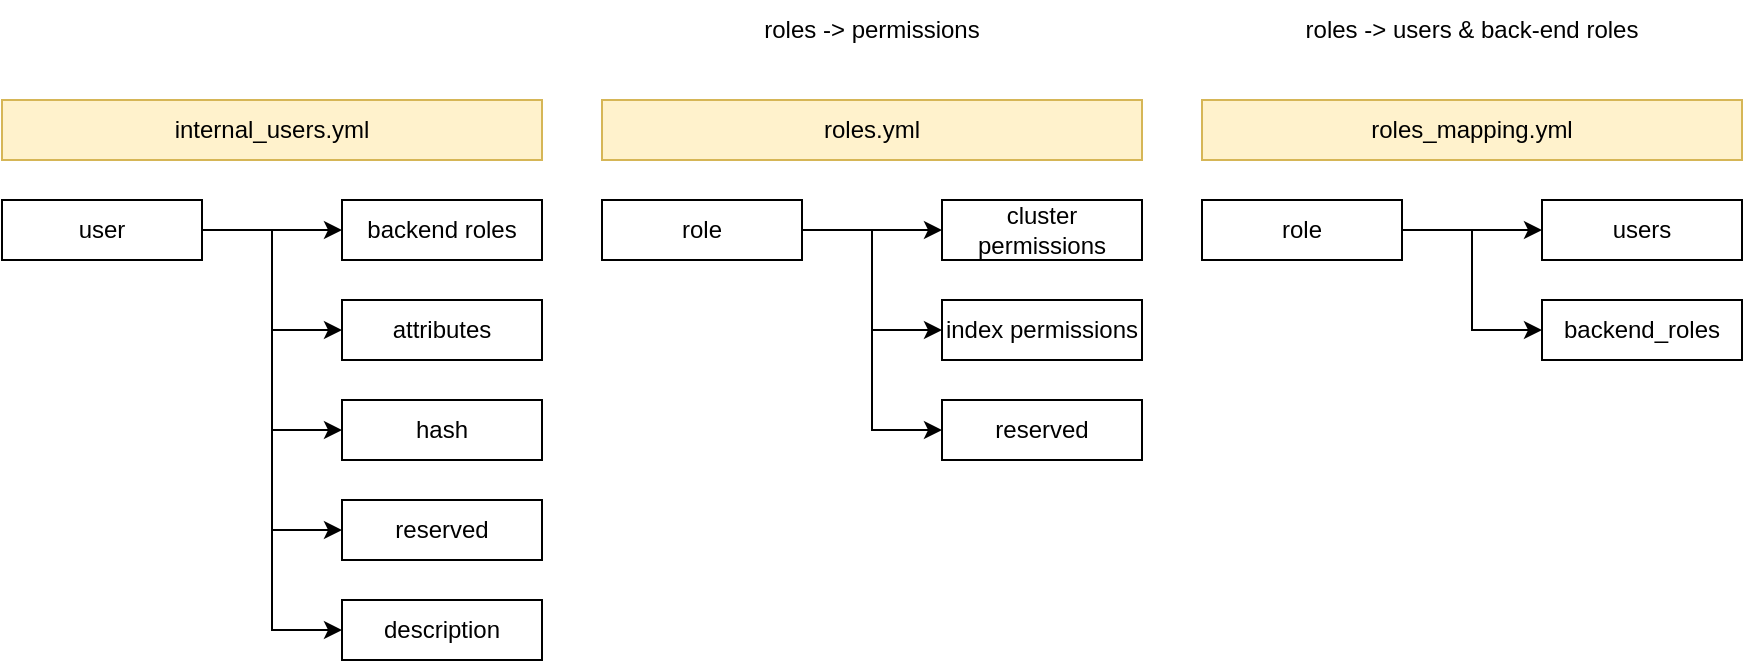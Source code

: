 <mxfile version="24.6.4" type="device">
  <diagram name="Page-1" id="Rwarl7Y5ku8nu6i06Xhg">
    <mxGraphModel dx="1364" dy="843" grid="1" gridSize="10" guides="1" tooltips="1" connect="1" arrows="1" fold="1" page="1" pageScale="1" pageWidth="1169" pageHeight="827" math="0" shadow="0">
      <root>
        <mxCell id="0" />
        <mxCell id="1" parent="0" />
        <mxCell id="8GhN0i_gsUZqHvNfEPgC-14" value="" style="group" vertex="1" connectable="0" parent="1">
          <mxGeometry x="110" y="330" width="270" height="280" as="geometry" />
        </mxCell>
        <mxCell id="8GhN0i_gsUZqHvNfEPgC-1" value="internal_users.yml" style="rounded=0;whiteSpace=wrap;html=1;fillColor=#fff2cc;strokeColor=#d6b656;" vertex="1" parent="8GhN0i_gsUZqHvNfEPgC-14">
          <mxGeometry width="270" height="30" as="geometry" />
        </mxCell>
        <mxCell id="8GhN0i_gsUZqHvNfEPgC-5" style="edgeStyle=orthogonalEdgeStyle;rounded=0;orthogonalLoop=1;jettySize=auto;html=1;exitX=1;exitY=0.5;exitDx=0;exitDy=0;entryX=0;entryY=0.5;entryDx=0;entryDy=0;" edge="1" parent="8GhN0i_gsUZqHvNfEPgC-14" source="8GhN0i_gsUZqHvNfEPgC-2" target="8GhN0i_gsUZqHvNfEPgC-4">
          <mxGeometry relative="1" as="geometry" />
        </mxCell>
        <mxCell id="8GhN0i_gsUZqHvNfEPgC-9" style="edgeStyle=orthogonalEdgeStyle;rounded=0;orthogonalLoop=1;jettySize=auto;html=1;entryX=0;entryY=0.5;entryDx=0;entryDy=0;" edge="1" parent="8GhN0i_gsUZqHvNfEPgC-14" source="8GhN0i_gsUZqHvNfEPgC-2" target="8GhN0i_gsUZqHvNfEPgC-6">
          <mxGeometry relative="1" as="geometry" />
        </mxCell>
        <mxCell id="8GhN0i_gsUZqHvNfEPgC-10" style="edgeStyle=orthogonalEdgeStyle;rounded=0;orthogonalLoop=1;jettySize=auto;html=1;entryX=0;entryY=0.5;entryDx=0;entryDy=0;" edge="1" parent="8GhN0i_gsUZqHvNfEPgC-14" source="8GhN0i_gsUZqHvNfEPgC-2" target="8GhN0i_gsUZqHvNfEPgC-7">
          <mxGeometry relative="1" as="geometry" />
        </mxCell>
        <mxCell id="8GhN0i_gsUZqHvNfEPgC-11" style="edgeStyle=orthogonalEdgeStyle;rounded=0;orthogonalLoop=1;jettySize=auto;html=1;entryX=0;entryY=0.5;entryDx=0;entryDy=0;" edge="1" parent="8GhN0i_gsUZqHvNfEPgC-14" source="8GhN0i_gsUZqHvNfEPgC-2" target="8GhN0i_gsUZqHvNfEPgC-8">
          <mxGeometry relative="1" as="geometry" />
        </mxCell>
        <mxCell id="8GhN0i_gsUZqHvNfEPgC-13" style="edgeStyle=orthogonalEdgeStyle;rounded=0;orthogonalLoop=1;jettySize=auto;html=1;entryX=0;entryY=0.5;entryDx=0;entryDy=0;" edge="1" parent="8GhN0i_gsUZqHvNfEPgC-14" source="8GhN0i_gsUZqHvNfEPgC-2" target="8GhN0i_gsUZqHvNfEPgC-12">
          <mxGeometry relative="1" as="geometry" />
        </mxCell>
        <mxCell id="8GhN0i_gsUZqHvNfEPgC-2" value="user" style="rounded=0;whiteSpace=wrap;html=1;" vertex="1" parent="8GhN0i_gsUZqHvNfEPgC-14">
          <mxGeometry y="50" width="100" height="30" as="geometry" />
        </mxCell>
        <mxCell id="8GhN0i_gsUZqHvNfEPgC-4" value="backend roles" style="rounded=0;whiteSpace=wrap;html=1;" vertex="1" parent="8GhN0i_gsUZqHvNfEPgC-14">
          <mxGeometry x="170" y="50" width="100" height="30" as="geometry" />
        </mxCell>
        <mxCell id="8GhN0i_gsUZqHvNfEPgC-6" value="attributes" style="rounded=0;whiteSpace=wrap;html=1;" vertex="1" parent="8GhN0i_gsUZqHvNfEPgC-14">
          <mxGeometry x="170" y="100" width="100" height="30" as="geometry" />
        </mxCell>
        <mxCell id="8GhN0i_gsUZqHvNfEPgC-7" value="hash" style="rounded=0;whiteSpace=wrap;html=1;" vertex="1" parent="8GhN0i_gsUZqHvNfEPgC-14">
          <mxGeometry x="170" y="150" width="100" height="30" as="geometry" />
        </mxCell>
        <mxCell id="8GhN0i_gsUZqHvNfEPgC-8" value="reserved" style="rounded=0;whiteSpace=wrap;html=1;" vertex="1" parent="8GhN0i_gsUZqHvNfEPgC-14">
          <mxGeometry x="170" y="200" width="100" height="30" as="geometry" />
        </mxCell>
        <mxCell id="8GhN0i_gsUZqHvNfEPgC-12" value="description" style="rounded=0;whiteSpace=wrap;html=1;" vertex="1" parent="8GhN0i_gsUZqHvNfEPgC-14">
          <mxGeometry x="170" y="250" width="100" height="30" as="geometry" />
        </mxCell>
        <mxCell id="8GhN0i_gsUZqHvNfEPgC-28" value="" style="group" vertex="1" connectable="0" parent="1">
          <mxGeometry x="410" y="330" width="270" height="180" as="geometry" />
        </mxCell>
        <mxCell id="8GhN0i_gsUZqHvNfEPgC-16" value="roles.yml" style="rounded=0;whiteSpace=wrap;html=1;fillColor=#fff2cc;strokeColor=#d6b656;container=0;" vertex="1" parent="8GhN0i_gsUZqHvNfEPgC-28">
          <mxGeometry width="270" height="30" as="geometry" />
        </mxCell>
        <mxCell id="8GhN0i_gsUZqHvNfEPgC-17" style="edgeStyle=orthogonalEdgeStyle;rounded=0;orthogonalLoop=1;jettySize=auto;html=1;exitX=1;exitY=0.5;exitDx=0;exitDy=0;entryX=0;entryY=0.5;entryDx=0;entryDy=0;" edge="1" parent="8GhN0i_gsUZqHvNfEPgC-28" source="8GhN0i_gsUZqHvNfEPgC-22" target="8GhN0i_gsUZqHvNfEPgC-23">
          <mxGeometry relative="1" as="geometry" />
        </mxCell>
        <mxCell id="8GhN0i_gsUZqHvNfEPgC-18" style="edgeStyle=orthogonalEdgeStyle;rounded=0;orthogonalLoop=1;jettySize=auto;html=1;entryX=0;entryY=0.5;entryDx=0;entryDy=0;" edge="1" parent="8GhN0i_gsUZqHvNfEPgC-28" source="8GhN0i_gsUZqHvNfEPgC-22" target="8GhN0i_gsUZqHvNfEPgC-24">
          <mxGeometry relative="1" as="geometry" />
        </mxCell>
        <mxCell id="8GhN0i_gsUZqHvNfEPgC-20" style="edgeStyle=orthogonalEdgeStyle;rounded=0;orthogonalLoop=1;jettySize=auto;html=1;entryX=0;entryY=0.5;entryDx=0;entryDy=0;" edge="1" parent="8GhN0i_gsUZqHvNfEPgC-28" source="8GhN0i_gsUZqHvNfEPgC-22" target="8GhN0i_gsUZqHvNfEPgC-26">
          <mxGeometry relative="1" as="geometry" />
        </mxCell>
        <mxCell id="8GhN0i_gsUZqHvNfEPgC-22" value="role" style="rounded=0;whiteSpace=wrap;html=1;container=0;" vertex="1" parent="8GhN0i_gsUZqHvNfEPgC-28">
          <mxGeometry y="50" width="100" height="30" as="geometry" />
        </mxCell>
        <mxCell id="8GhN0i_gsUZqHvNfEPgC-23" value="cluster permissions" style="rounded=0;whiteSpace=wrap;html=1;container=0;" vertex="1" parent="8GhN0i_gsUZqHvNfEPgC-28">
          <mxGeometry x="170" y="50" width="100" height="30" as="geometry" />
        </mxCell>
        <mxCell id="8GhN0i_gsUZqHvNfEPgC-24" value="index permissions" style="rounded=0;whiteSpace=wrap;html=1;container=0;" vertex="1" parent="8GhN0i_gsUZqHvNfEPgC-28">
          <mxGeometry x="170" y="100" width="100" height="30" as="geometry" />
        </mxCell>
        <mxCell id="8GhN0i_gsUZqHvNfEPgC-26" value="reserved" style="rounded=0;whiteSpace=wrap;html=1;container=0;" vertex="1" parent="8GhN0i_gsUZqHvNfEPgC-28">
          <mxGeometry x="170" y="150" width="100" height="30" as="geometry" />
        </mxCell>
        <mxCell id="8GhN0i_gsUZqHvNfEPgC-30" value="roles_mapping.yml" style="rounded=0;whiteSpace=wrap;html=1;fillColor=#fff2cc;strokeColor=#d6b656;container=0;" vertex="1" parent="1">
          <mxGeometry x="710" y="330" width="270" height="30" as="geometry" />
        </mxCell>
        <mxCell id="8GhN0i_gsUZqHvNfEPgC-31" style="edgeStyle=orthogonalEdgeStyle;rounded=0;orthogonalLoop=1;jettySize=auto;html=1;exitX=1;exitY=0.5;exitDx=0;exitDy=0;entryX=0;entryY=0.5;entryDx=0;entryDy=0;" edge="1" parent="1" source="8GhN0i_gsUZqHvNfEPgC-36" target="8GhN0i_gsUZqHvNfEPgC-37">
          <mxGeometry relative="1" as="geometry" />
        </mxCell>
        <mxCell id="8GhN0i_gsUZqHvNfEPgC-32" style="edgeStyle=orthogonalEdgeStyle;rounded=0;orthogonalLoop=1;jettySize=auto;html=1;entryX=0;entryY=0.5;entryDx=0;entryDy=0;" edge="1" parent="1" source="8GhN0i_gsUZqHvNfEPgC-36" target="8GhN0i_gsUZqHvNfEPgC-38">
          <mxGeometry relative="1" as="geometry" />
        </mxCell>
        <mxCell id="8GhN0i_gsUZqHvNfEPgC-36" value="role" style="rounded=0;whiteSpace=wrap;html=1;container=0;" vertex="1" parent="1">
          <mxGeometry x="710" y="380" width="100" height="30" as="geometry" />
        </mxCell>
        <mxCell id="8GhN0i_gsUZqHvNfEPgC-37" value="users" style="rounded=0;whiteSpace=wrap;html=1;container=0;" vertex="1" parent="1">
          <mxGeometry x="880" y="380" width="100" height="30" as="geometry" />
        </mxCell>
        <mxCell id="8GhN0i_gsUZqHvNfEPgC-38" value="backend_roles" style="rounded=0;whiteSpace=wrap;html=1;container=0;" vertex="1" parent="1">
          <mxGeometry x="880" y="430" width="100" height="30" as="geometry" />
        </mxCell>
        <mxCell id="8GhN0i_gsUZqHvNfEPgC-42" value="roles -&amp;gt; permissions" style="text;html=1;align=center;verticalAlign=middle;whiteSpace=wrap;rounded=0;" vertex="1" parent="1">
          <mxGeometry x="410" y="280" width="270" height="30" as="geometry" />
        </mxCell>
        <mxCell id="8GhN0i_gsUZqHvNfEPgC-43" value="roles -&amp;gt; users &amp;amp; back-end roles" style="text;html=1;align=center;verticalAlign=middle;whiteSpace=wrap;rounded=0;" vertex="1" parent="1">
          <mxGeometry x="710" y="280" width="270" height="30" as="geometry" />
        </mxCell>
      </root>
    </mxGraphModel>
  </diagram>
</mxfile>
